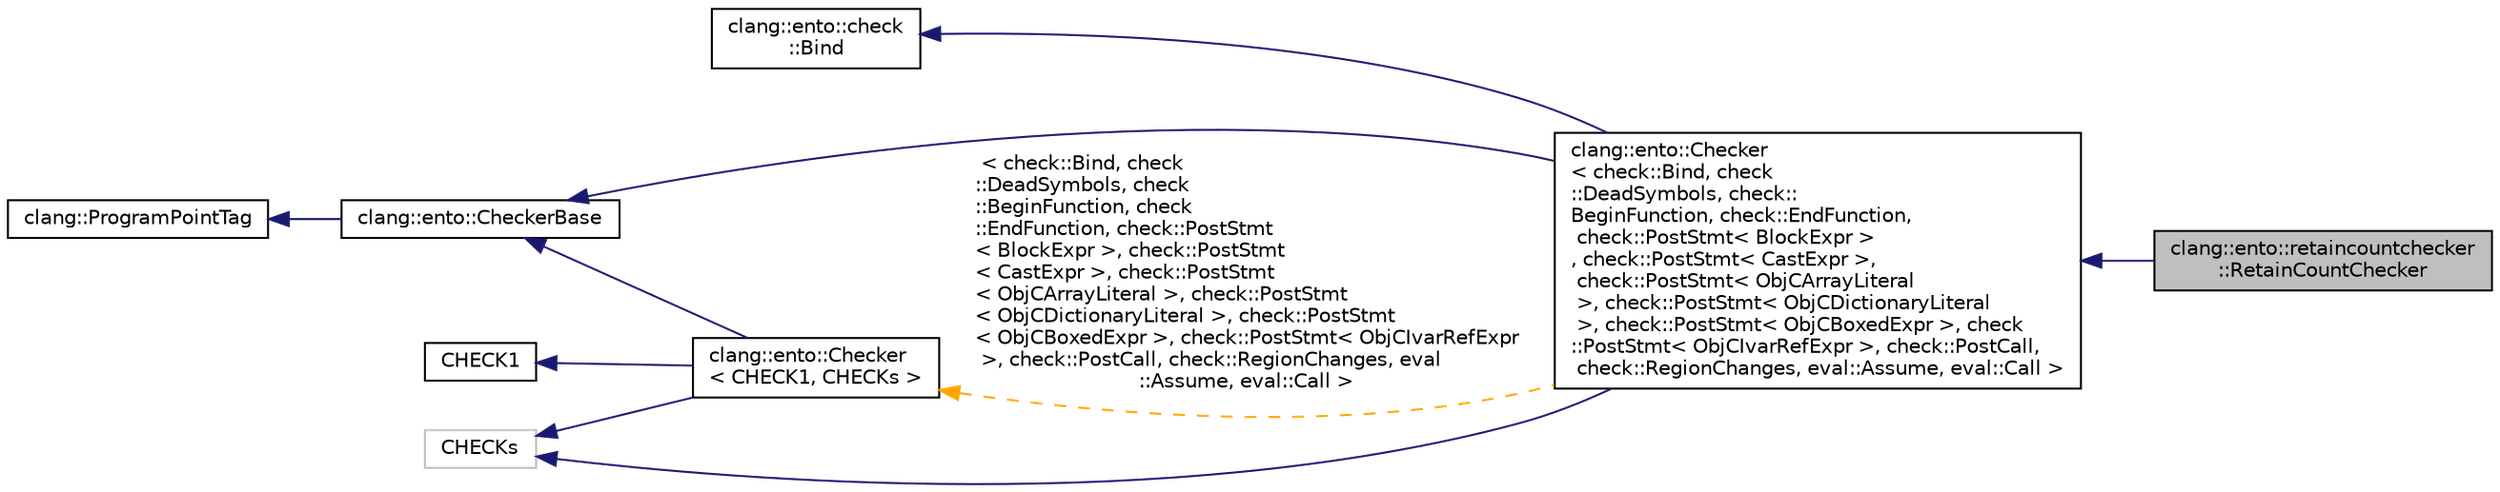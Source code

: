 digraph "clang::ento::retaincountchecker::RetainCountChecker"
{
 // LATEX_PDF_SIZE
  bgcolor="transparent";
  edge [fontname="Helvetica",fontsize="10",labelfontname="Helvetica",labelfontsize="10"];
  node [fontname="Helvetica",fontsize="10",shape=record];
  rankdir="LR";
  Node1 [label="clang::ento::retaincountchecker\l::RetainCountChecker",height=0.2,width=0.4,color="black", fillcolor="grey75", style="filled", fontcolor="black",tooltip=" "];
  Node2 -> Node1 [dir="back",color="midnightblue",fontsize="10",style="solid",fontname="Helvetica"];
  Node2 [label="clang::ento::Checker\l\< check::Bind, check\l::DeadSymbols, check::\lBeginFunction, check::EndFunction,\l check::PostStmt\< BlockExpr \>\l, check::PostStmt\< CastExpr \>,\l check::PostStmt\< ObjCArrayLiteral\l \>, check::PostStmt\< ObjCDictionaryLiteral\l \>, check::PostStmt\< ObjCBoxedExpr \>, check\l::PostStmt\< ObjCIvarRefExpr \>, check::PostCall,\l check::RegionChanges, eval::Assume, eval::Call \>",height=0.2,width=0.4,color="black",URL="$classclang_1_1ento_1_1Checker.html",tooltip=" "];
  Node3 -> Node2 [dir="back",color="midnightblue",fontsize="10",style="solid",fontname="Helvetica"];
  Node3 [label="clang::ento::check\l::Bind",height=0.2,width=0.4,color="black",URL="$classclang_1_1ento_1_1check_1_1Bind.html",tooltip=" "];
  Node4 -> Node2 [dir="back",color="midnightblue",fontsize="10",style="solid",fontname="Helvetica"];
  Node4 [label="CHECKs",height=0.2,width=0.4,color="grey75",tooltip=" "];
  Node5 -> Node2 [dir="back",color="midnightblue",fontsize="10",style="solid",fontname="Helvetica"];
  Node5 [label="clang::ento::CheckerBase",height=0.2,width=0.4,color="black",URL="$classclang_1_1ento_1_1CheckerBase.html",tooltip=" "];
  Node6 -> Node5 [dir="back",color="midnightblue",fontsize="10",style="solid",fontname="Helvetica"];
  Node6 [label="clang::ProgramPointTag",height=0.2,width=0.4,color="black",URL="$classclang_1_1ProgramPointTag.html",tooltip="ProgramPoints can be \"tagged\" as representing points specific to a given analysis entity."];
  Node7 -> Node2 [dir="back",color="orange",fontsize="10",style="dashed",label=" \< check::Bind, check\l::DeadSymbols, check\l::BeginFunction, check\l::EndFunction, check::PostStmt\l\< BlockExpr \>, check::PostStmt\l\< CastExpr \>, check::PostStmt\l\< ObjCArrayLiteral \>, check::PostStmt\l\< ObjCDictionaryLiteral \>, check::PostStmt\l\< ObjCBoxedExpr \>, check::PostStmt\< ObjCIvarRefExpr\l \>, check::PostCall, check::RegionChanges, eval\l::Assume, eval::Call \>" ,fontname="Helvetica"];
  Node7 [label="clang::ento::Checker\l\< CHECK1, CHECKs \>",height=0.2,width=0.4,color="black",URL="$classclang_1_1ento_1_1Checker.html",tooltip=" "];
  Node8 -> Node7 [dir="back",color="midnightblue",fontsize="10",style="solid",fontname="Helvetica"];
  Node8 [label="CHECK1",height=0.2,width=0.4,color="black",URL="$classCHECK1.html",tooltip=" "];
  Node4 -> Node7 [dir="back",color="midnightblue",fontsize="10",style="solid",fontname="Helvetica"];
  Node5 -> Node7 [dir="back",color="midnightblue",fontsize="10",style="solid",fontname="Helvetica"];
}
